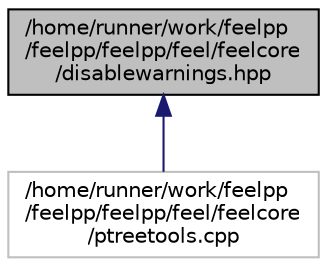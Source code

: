 digraph "/home/runner/work/feelpp/feelpp/feelpp/feel/feelcore/disablewarnings.hpp"
{
 // LATEX_PDF_SIZE
  edge [fontname="Helvetica",fontsize="10",labelfontname="Helvetica",labelfontsize="10"];
  node [fontname="Helvetica",fontsize="10",shape=record];
  Node1 [label="/home/runner/work/feelpp\l/feelpp/feelpp/feel/feelcore\l/disablewarnings.hpp",height=0.2,width=0.4,color="black", fillcolor="grey75", style="filled", fontcolor="black",tooltip="-*- mode: c++; coding: utf-8; tab-width: 4; indent-tabs-mode: nil; c-basic-offset: 4; show-trailing-w..."];
  Node1 -> Node2 [dir="back",color="midnightblue",fontsize="10",style="solid",fontname="Helvetica"];
  Node2 [label="/home/runner/work/feelpp\l/feelpp/feelpp/feel/feelcore\l/ptreetools.cpp",height=0.2,width=0.4,color="grey75", fillcolor="white", style="filled",tooltip=" "];
}
